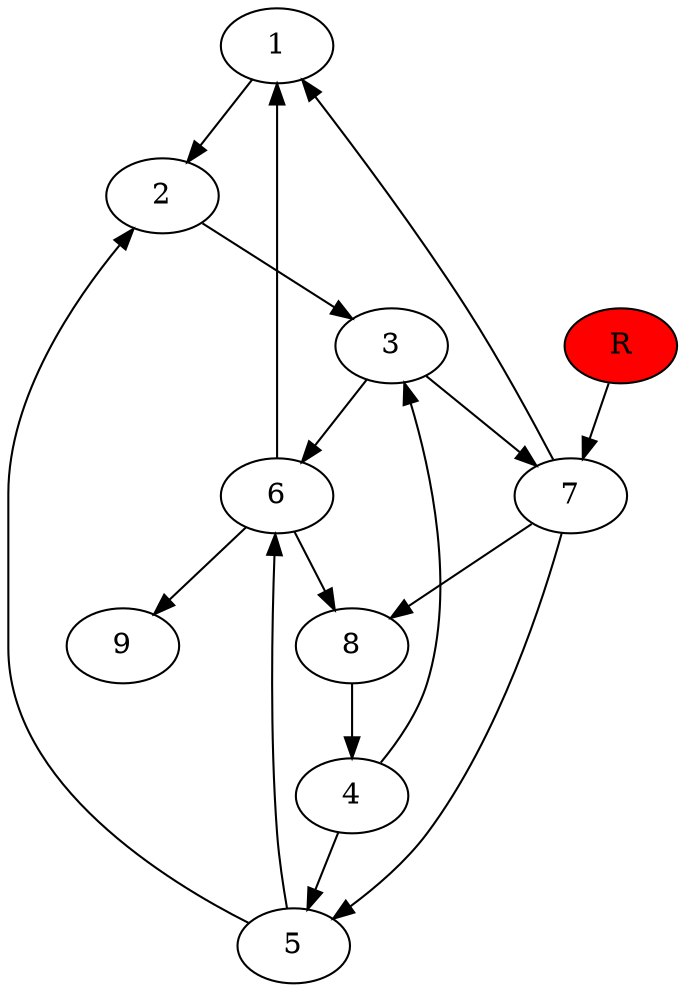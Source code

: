 digraph prb8975 {
	1
	2
	3
	4
	5
	6
	7
	8
	R [fillcolor="#ff0000" style=filled]
	1 -> 2
	2 -> 3
	3 -> 6
	3 -> 7
	4 -> 3
	4 -> 5
	5 -> 2
	5 -> 6
	6 -> 1
	6 -> 8
	6 -> 9
	7 -> 1
	7 -> 5
	7 -> 8
	8 -> 4
	R -> 7
}
